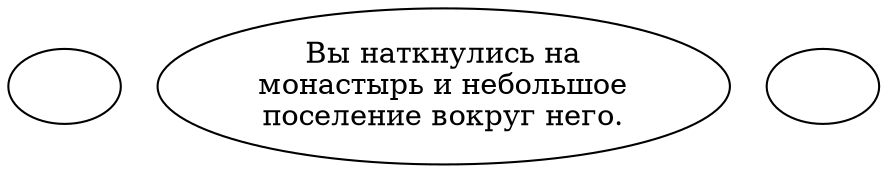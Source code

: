 digraph abbey {
  "start" [style=filled       fillcolor="#FFFFFF"       color="#000000"]
  "start" [label=""]
  "map_enter_p_proc" [style=filled       fillcolor="#FFFFFF"       color="#000000"]
  "map_enter_p_proc" [label="Вы наткнулись на\nмонастырь и небольшое\nпоселение вокруг него."]
  "map_update_p_proc" [style=filled       fillcolor="#FFFFFF"       color="#000000"]
  "map_update_p_proc" [label=""]
}